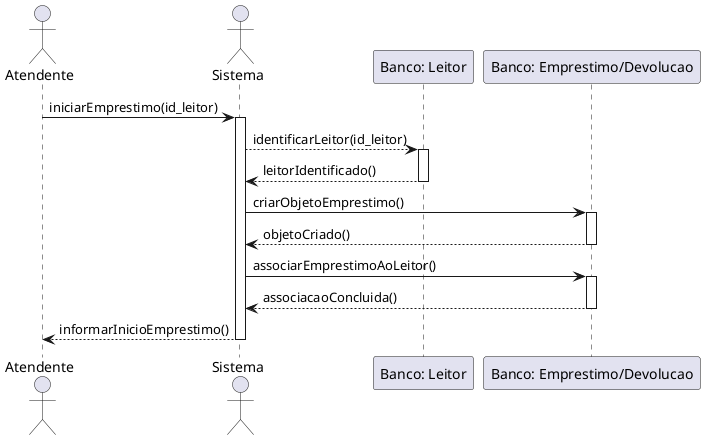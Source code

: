 @startuml

actor "Atendente" as A
actor "Sistema" as S
participant "Banco: Leitor" as L
participant "Banco: Emprestimo/Devolucao" as ED

A -> S : iniciarEmprestimo(id_leitor)
activate S

S --> L : identificarLeitor(id_leitor)
activate L
L --> S : leitorIdentificado()
deactivate L

S -> ED : criarObjetoEmprestimo()
activate ED
ED --> S : objetoCriado()
deactivate ED

S -> ED : associarEmprestimoAoLeitor()
activate ED
ED --> S : associacaoConcluida()
deactivate ED

S --> A : informarInicioEmprestimo()

deactivate S

@enduml
